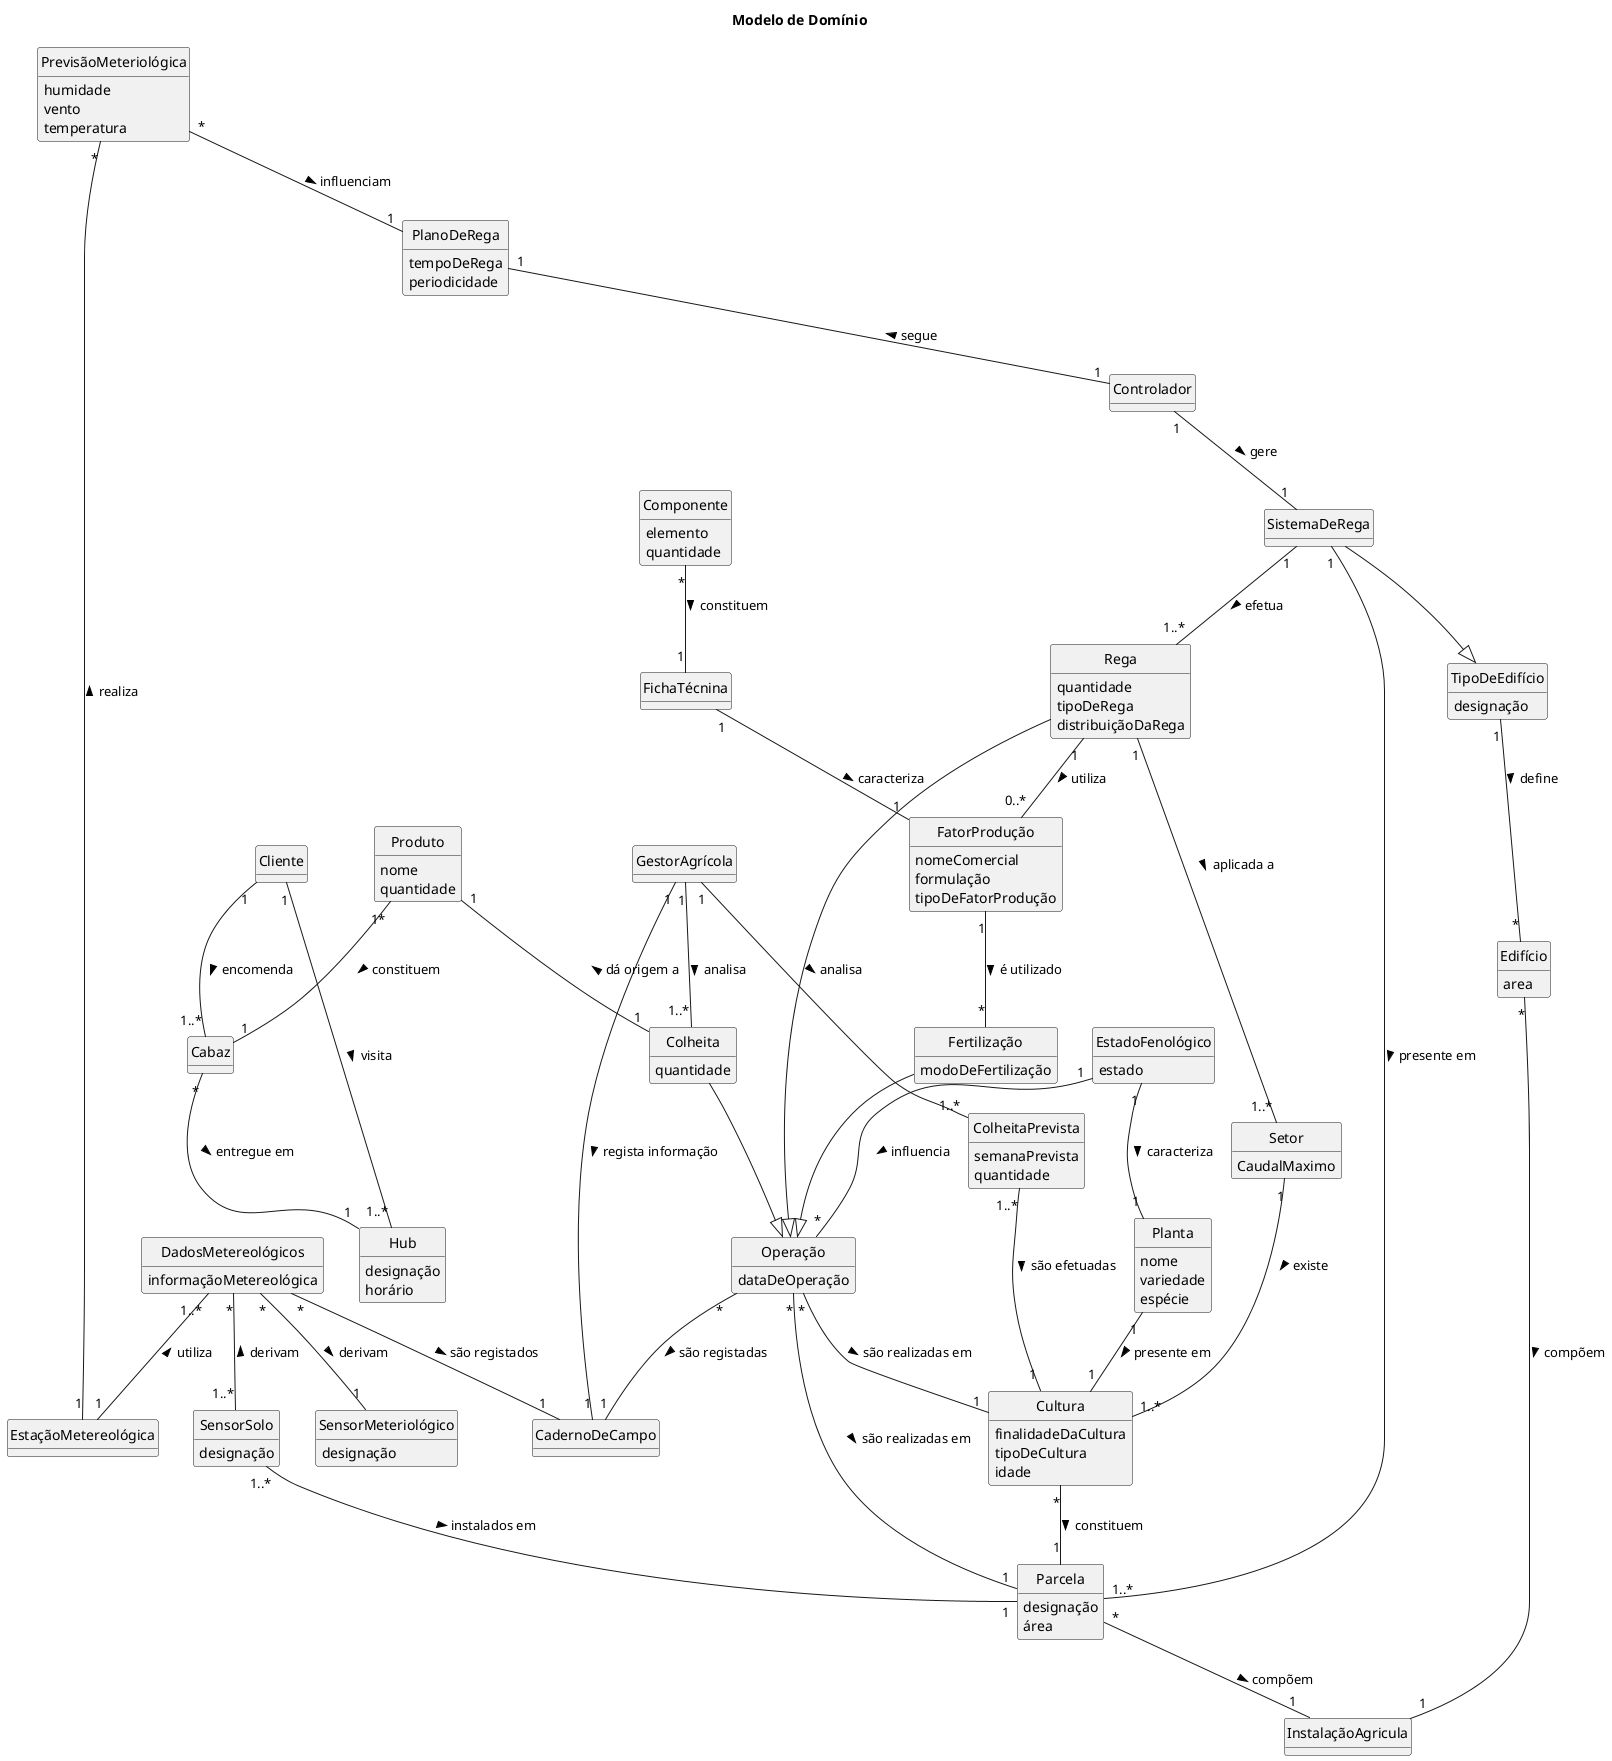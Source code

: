 @startuml
'skinparam linetype ortho
'left to right direction
hide circle
hide methods

title  Modelo de Domínio


class Parcela{
designação
área
}


class Cultura{
finalidadeDaCultura
tipoDeCultura
idade
}

class Planta{
nome
variedade
espécie
}

class EstadoFenológico{
estado
}

class FatorProdução{
nomeComercial
formulação
tipoDeFatorProdução
}

class FichaTécnina{}

class Componente{
elemento
quantidade
}

class Colheita{
quantidade
}

class ColheitaPrevista{
semanaPrevista
quantidade
}


class SistemaDeRega{}

class Operação{
dataDeOperação
}

class Fertilização{
modoDeFertilização
}

class Rega{
quantidade
tipoDeRega
distribuiçãoDaRega
}

class Controlador{}

class PlanoDeRega{
tempoDeRega
periodicidade
}

class EstaçãoMetereológica{}

class SensorMeteriológico{
designação
}

class SensorSolo{
designação
}

class PrevisãoMeteriológica{
humidade
vento
temperatura
}

class CadernoDeCampo{

}

class DadosMetereológicos{
informaçãoMetereológica
}

class GestorAgrícola{}

class Cliente{}

class Edifício{
area
}

class Setor{
CaudalMaximo
}

class InstalaçãoAgricula{
}

class TipoDeEdifício{
designação
}

class Produto {
nome
quantidade
}

class Cabaz {}

class Hub {
designação
horário
}

TipoDeEdifício"1" -- "*"Edifício : define >

Parcela"*" -- "1"InstalaçãoAgricula : compõem >
Edifício"*" -- "1"InstalaçãoAgricula : compõem >
SensorSolo"1..*" -- "1"Parcela : instalados em >


Cultura"*" -- "1"Parcela : constituem >
Planta"1" -- "1"Cultura : presente em >
FatorProdução"1" -- "*"Fertilização : é utilizado  >
EstadoFenológico "1"-- "1"Planta :caracteriza >


FichaTécnina"1" -- "1"FatorProdução : caracteriza >
Componente"*" -- "1"FichaTécnina : constituem >


ColheitaPrevista"1..*" -- "1"Cultura : são efetuadas >
GestorAgrícola"1" -- "1..*"Colheita : analisa >
GestorAgrícola"1" -- "1..*"ColheitaPrevista : analisa >


SistemaDeRega --|> TipoDeEdifício
SistemaDeRega"1" -- "1..*" Rega : efetua >
PlanoDeRega"1" -- "1" Controlador : segue <
Controlador"1" -- "1"SistemaDeRega : gere >
SistemaDeRega"1" -- "1..*"Parcela : presente em >
Rega"1" -- "1..*"Setor : aplicada a >
Rega"1" -- "0..*"FatorProdução : utiliza  >

Setor"1" -- "1..*"Cultura : existe >


DadosMetereológicos"1..*" -- "1"EstaçãoMetereológica : utiliza <
PrevisãoMeteriológica"*" -- "1"EstaçãoMetereológica : realiza <
PrevisãoMeteriológica"*" -- "1"PlanoDeRega : influenciam >


GestorAgrícola"1" -- "1" CadernoDeCampo : regista informação >


EstadoFenológico "1"-- "*"Operação :influencia >
Colheita --|> Operação
Fertilização --|> Operação
Rega --|> Operação
Operação"*" -- "1" CadernoDeCampo : são registadas  >
Operação"*" -- "1" Cultura : são realizadas em >
Operação"*" -- "1" Parcela : são realizadas em >


DadosMetereológicos"*" -- "1"SensorMeteriológico : derivam >
DadosMetereológicos"*" -- "1"CadernoDeCampo : são registados >
DadosMetereológicos"*" -- "1..*"SensorSolo : derivam <


Produto "1" -- "1" Colheita :dá origem a <
Produto "1*" -- "1" Cabaz :constituem >
Cabaz "*" -- "1" Hub : entregue em >
Cliente "1" -- "1..*" Hub : visita >
Cliente "1" -- "1..*" Cabaz :encomenda >

@enduml